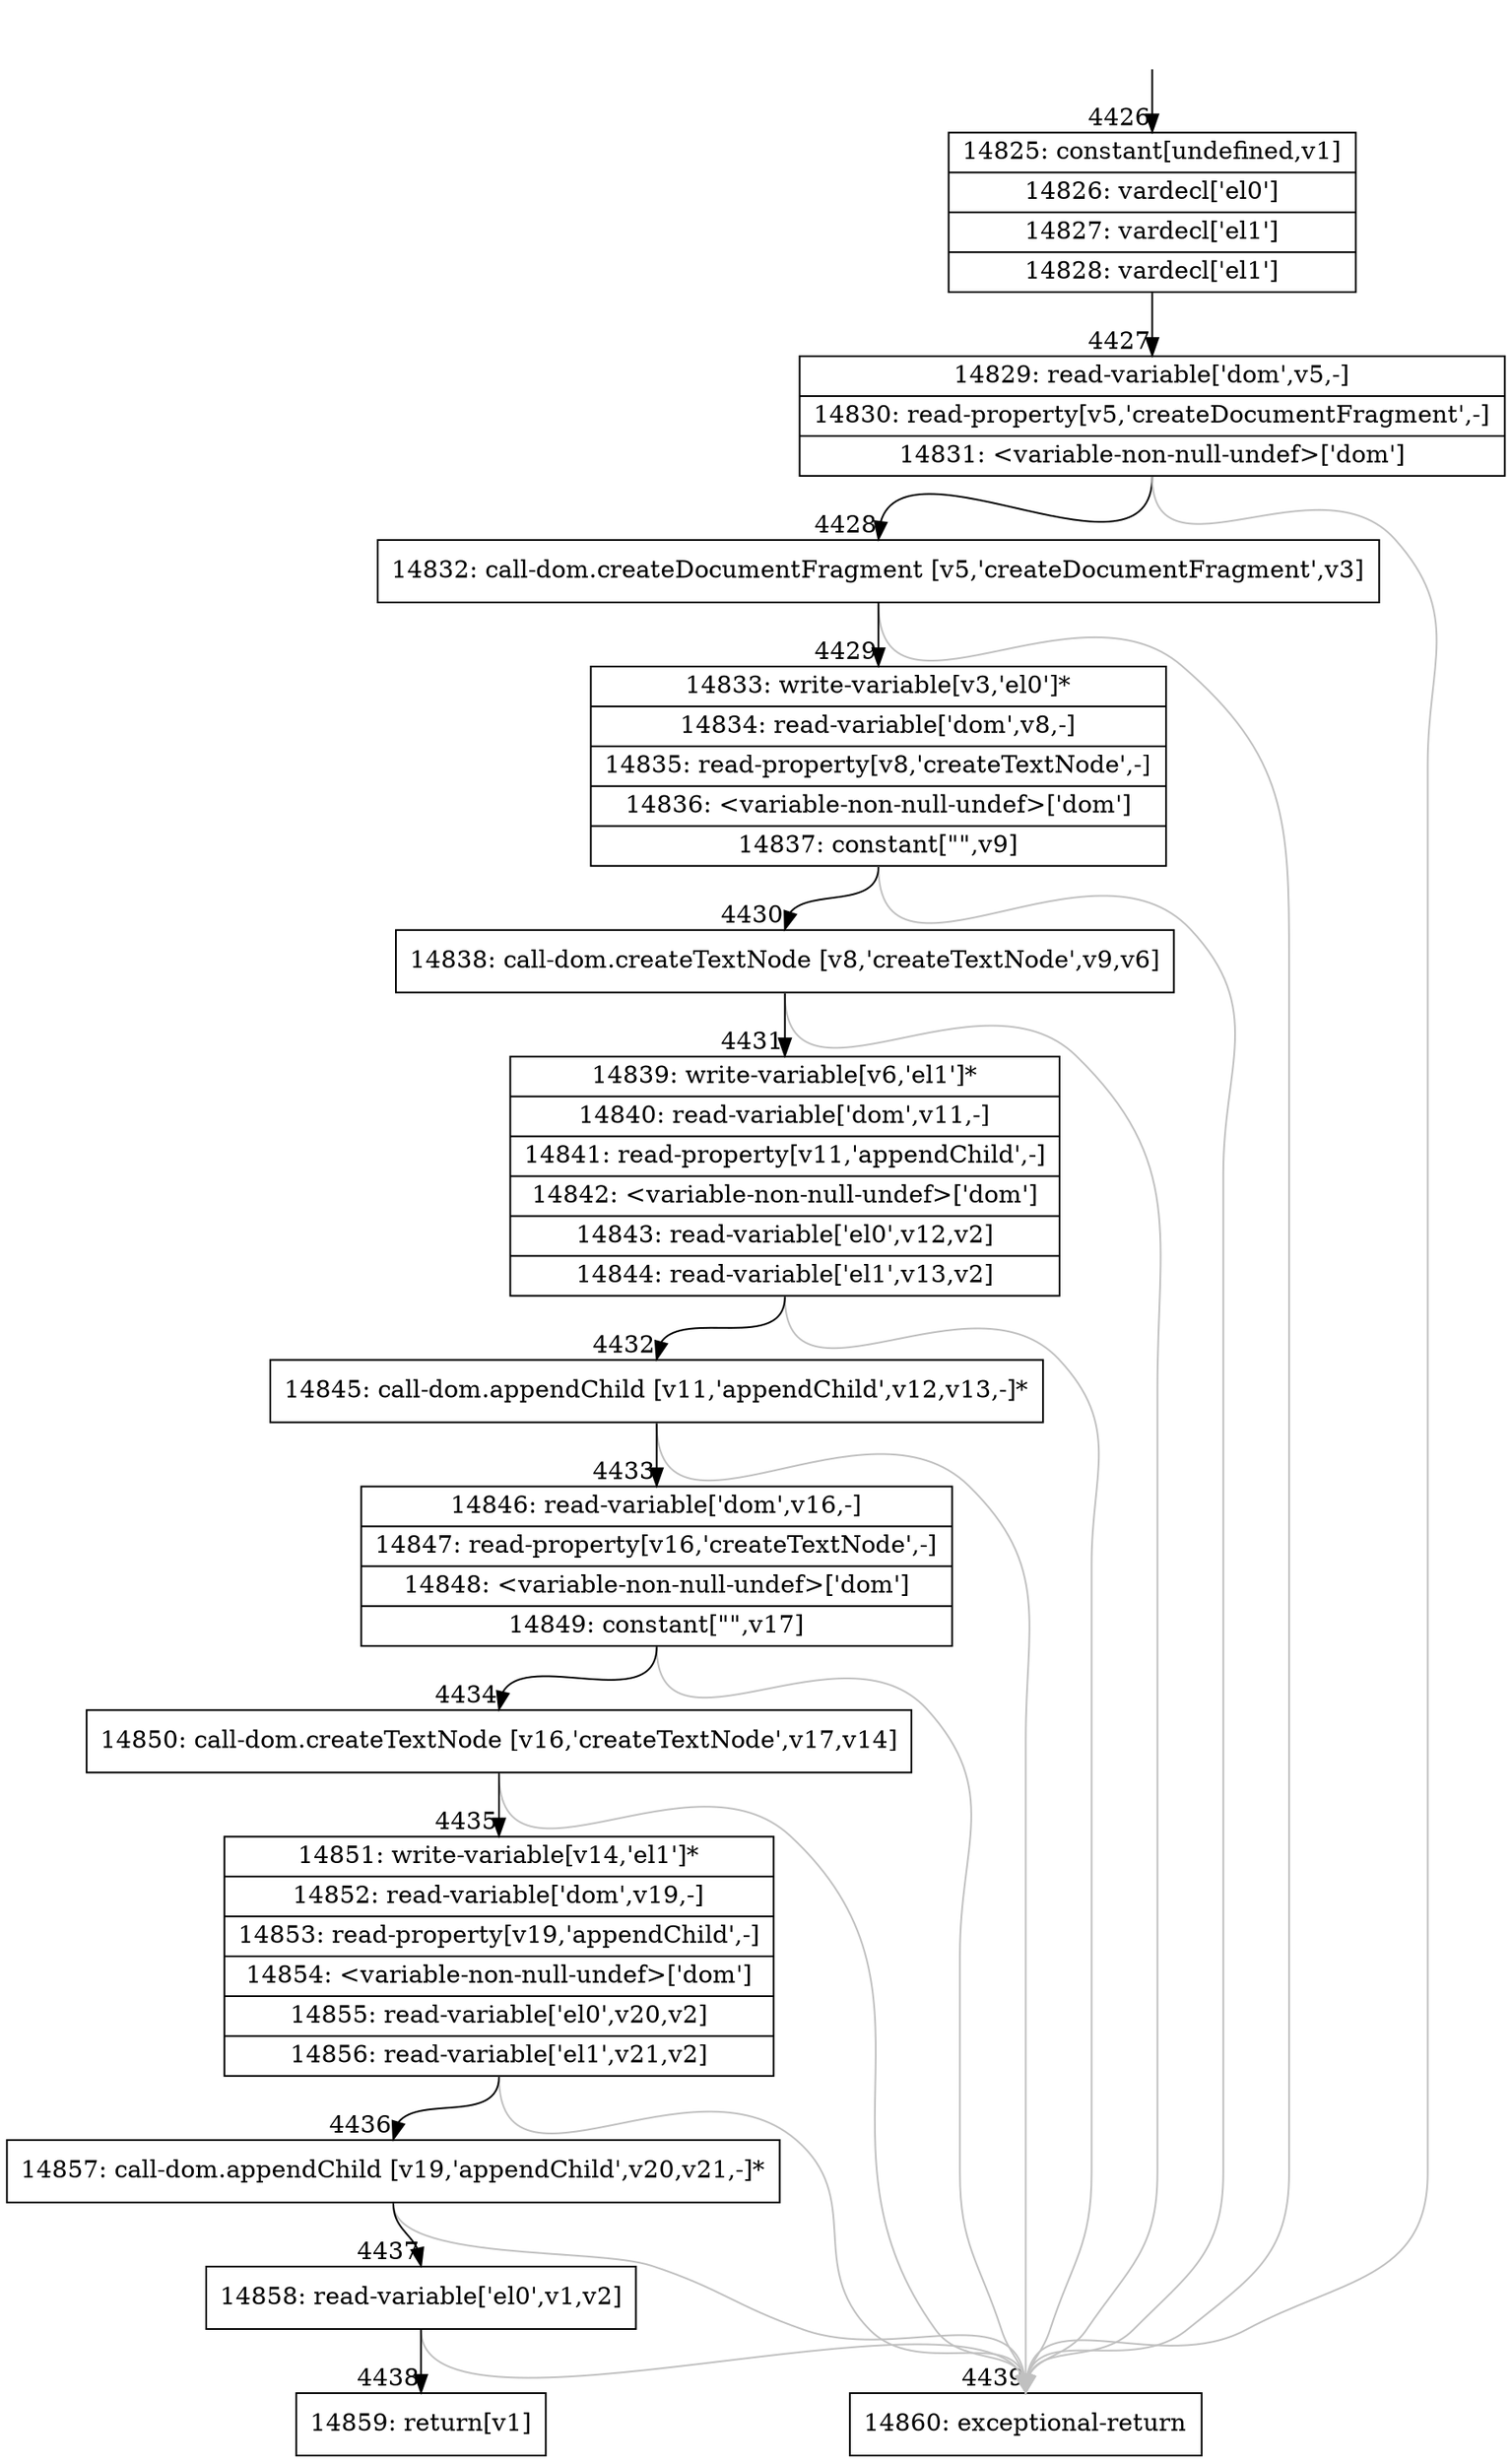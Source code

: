 digraph {
rankdir="TD"
BB_entry360[shape=none,label=""];
BB_entry360 -> BB4426 [tailport=s, headport=n, headlabel="    4426"]
BB4426 [shape=record label="{14825: constant[undefined,v1]|14826: vardecl['el0']|14827: vardecl['el1']|14828: vardecl['el1']}" ] 
BB4426 -> BB4427 [tailport=s, headport=n, headlabel="      4427"]
BB4427 [shape=record label="{14829: read-variable['dom',v5,-]|14830: read-property[v5,'createDocumentFragment',-]|14831: \<variable-non-null-undef\>['dom']}" ] 
BB4427 -> BB4428 [tailport=s, headport=n, headlabel="      4428"]
BB4427 -> BB4439 [tailport=s, headport=n, color=gray, headlabel="      4439"]
BB4428 [shape=record label="{14832: call-dom.createDocumentFragment [v5,'createDocumentFragment',v3]}" ] 
BB4428 -> BB4429 [tailport=s, headport=n, headlabel="      4429"]
BB4428 -> BB4439 [tailport=s, headport=n, color=gray]
BB4429 [shape=record label="{14833: write-variable[v3,'el0']*|14834: read-variable['dom',v8,-]|14835: read-property[v8,'createTextNode',-]|14836: \<variable-non-null-undef\>['dom']|14837: constant[\"\",v9]}" ] 
BB4429 -> BB4430 [tailport=s, headport=n, headlabel="      4430"]
BB4429 -> BB4439 [tailport=s, headport=n, color=gray]
BB4430 [shape=record label="{14838: call-dom.createTextNode [v8,'createTextNode',v9,v6]}" ] 
BB4430 -> BB4431 [tailport=s, headport=n, headlabel="      4431"]
BB4430 -> BB4439 [tailport=s, headport=n, color=gray]
BB4431 [shape=record label="{14839: write-variable[v6,'el1']*|14840: read-variable['dom',v11,-]|14841: read-property[v11,'appendChild',-]|14842: \<variable-non-null-undef\>['dom']|14843: read-variable['el0',v12,v2]|14844: read-variable['el1',v13,v2]}" ] 
BB4431 -> BB4432 [tailport=s, headport=n, headlabel="      4432"]
BB4431 -> BB4439 [tailport=s, headport=n, color=gray]
BB4432 [shape=record label="{14845: call-dom.appendChild [v11,'appendChild',v12,v13,-]*}" ] 
BB4432 -> BB4433 [tailport=s, headport=n, headlabel="      4433"]
BB4432 -> BB4439 [tailport=s, headport=n, color=gray]
BB4433 [shape=record label="{14846: read-variable['dom',v16,-]|14847: read-property[v16,'createTextNode',-]|14848: \<variable-non-null-undef\>['dom']|14849: constant[\"\",v17]}" ] 
BB4433 -> BB4434 [tailport=s, headport=n, headlabel="      4434"]
BB4433 -> BB4439 [tailport=s, headport=n, color=gray]
BB4434 [shape=record label="{14850: call-dom.createTextNode [v16,'createTextNode',v17,v14]}" ] 
BB4434 -> BB4435 [tailport=s, headport=n, headlabel="      4435"]
BB4434 -> BB4439 [tailport=s, headport=n, color=gray]
BB4435 [shape=record label="{14851: write-variable[v14,'el1']*|14852: read-variable['dom',v19,-]|14853: read-property[v19,'appendChild',-]|14854: \<variable-non-null-undef\>['dom']|14855: read-variable['el0',v20,v2]|14856: read-variable['el1',v21,v2]}" ] 
BB4435 -> BB4436 [tailport=s, headport=n, headlabel="      4436"]
BB4435 -> BB4439 [tailport=s, headport=n, color=gray]
BB4436 [shape=record label="{14857: call-dom.appendChild [v19,'appendChild',v20,v21,-]*}" ] 
BB4436 -> BB4437 [tailport=s, headport=n, headlabel="      4437"]
BB4436 -> BB4439 [tailport=s, headport=n, color=gray]
BB4437 [shape=record label="{14858: read-variable['el0',v1,v2]}" ] 
BB4437 -> BB4438 [tailport=s, headport=n, headlabel="      4438"]
BB4437 -> BB4439 [tailport=s, headport=n, color=gray]
BB4438 [shape=record label="{14859: return[v1]}" ] 
BB4439 [shape=record label="{14860: exceptional-return}" ] 
//#$~ 8394
}
